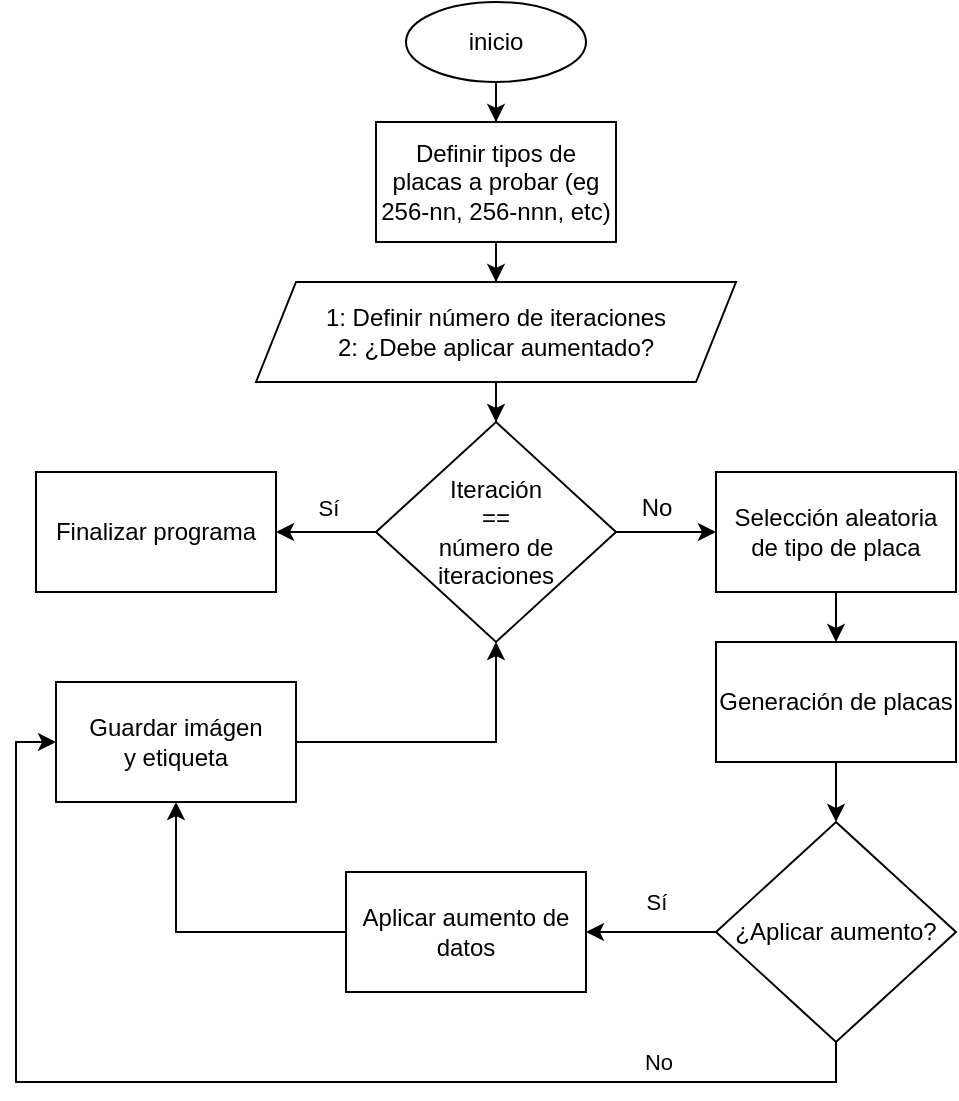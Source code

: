 <mxfile version="27.0.2">
  <diagram name="Page-1" id="9J4e4K6hWDlBCAgQdckX">
    <mxGraphModel dx="1019" dy="632" grid="1" gridSize="10" guides="1" tooltips="1" connect="1" arrows="1" fold="1" page="1" pageScale="1" pageWidth="850" pageHeight="1100" math="0" shadow="0">
      <root>
        <mxCell id="0" />
        <mxCell id="1" parent="0" />
        <mxCell id="CbLp9DnRkgPNGUZ_RYR3-16" style="edgeStyle=orthogonalEdgeStyle;rounded=0;orthogonalLoop=1;jettySize=auto;html=1;entryX=0;entryY=0.5;entryDx=0;entryDy=0;" edge="1" parent="1" source="CbLp9DnRkgPNGUZ_RYR3-1" target="CbLp9DnRkgPNGUZ_RYR3-7">
          <mxGeometry relative="1" as="geometry" />
        </mxCell>
        <mxCell id="CbLp9DnRkgPNGUZ_RYR3-23" style="edgeStyle=orthogonalEdgeStyle;rounded=0;orthogonalLoop=1;jettySize=auto;html=1;entryX=1;entryY=0.5;entryDx=0;entryDy=0;" edge="1" parent="1" source="CbLp9DnRkgPNGUZ_RYR3-1" target="CbLp9DnRkgPNGUZ_RYR3-22">
          <mxGeometry relative="1" as="geometry" />
        </mxCell>
        <mxCell id="CbLp9DnRkgPNGUZ_RYR3-24" value="Sí" style="edgeLabel;html=1;align=center;verticalAlign=middle;resizable=0;points=[];" vertex="1" connectable="0" parent="CbLp9DnRkgPNGUZ_RYR3-23">
          <mxGeometry x="-0.044" y="-2" relative="1" as="geometry">
            <mxPoint y="-10" as="offset" />
          </mxGeometry>
        </mxCell>
        <mxCell id="CbLp9DnRkgPNGUZ_RYR3-1" value="Iteración&lt;div&gt;&amp;nbsp;==&amp;nbsp;&lt;br&gt;número de iteraciones&lt;/div&gt;" style="rhombus;whiteSpace=wrap;html=1;" vertex="1" parent="1">
          <mxGeometry x="320" y="280" width="120" height="110" as="geometry" />
        </mxCell>
        <mxCell id="CbLp9DnRkgPNGUZ_RYR3-13" style="edgeStyle=orthogonalEdgeStyle;rounded=0;orthogonalLoop=1;jettySize=auto;html=1;entryX=0.5;entryY=0;entryDx=0;entryDy=0;" edge="1" parent="1" source="CbLp9DnRkgPNGUZ_RYR3-2" target="CbLp9DnRkgPNGUZ_RYR3-4">
          <mxGeometry relative="1" as="geometry" />
        </mxCell>
        <mxCell id="CbLp9DnRkgPNGUZ_RYR3-2" value="inicio" style="ellipse;whiteSpace=wrap;html=1;" vertex="1" parent="1">
          <mxGeometry x="335" y="70" width="90" height="40" as="geometry" />
        </mxCell>
        <mxCell id="CbLp9DnRkgPNGUZ_RYR3-11" style="edgeStyle=orthogonalEdgeStyle;rounded=0;orthogonalLoop=1;jettySize=auto;html=1;entryX=0.5;entryY=0;entryDx=0;entryDy=0;" edge="1" parent="1" source="CbLp9DnRkgPNGUZ_RYR3-3" target="CbLp9DnRkgPNGUZ_RYR3-1">
          <mxGeometry relative="1" as="geometry" />
        </mxCell>
        <mxCell id="CbLp9DnRkgPNGUZ_RYR3-3" value="1: Definir número de iteraciones&lt;div&gt;2: ¿Debe aplicar aumentado?&lt;/div&gt;" style="shape=parallelogram;perimeter=parallelogramPerimeter;whiteSpace=wrap;html=1;fixedSize=1;" vertex="1" parent="1">
          <mxGeometry x="260" y="210" width="240" height="50" as="geometry" />
        </mxCell>
        <mxCell id="CbLp9DnRkgPNGUZ_RYR3-12" style="edgeStyle=orthogonalEdgeStyle;rounded=0;orthogonalLoop=1;jettySize=auto;html=1;entryX=0.5;entryY=0;entryDx=0;entryDy=0;" edge="1" parent="1" source="CbLp9DnRkgPNGUZ_RYR3-4" target="CbLp9DnRkgPNGUZ_RYR3-3">
          <mxGeometry relative="1" as="geometry" />
        </mxCell>
        <mxCell id="CbLp9DnRkgPNGUZ_RYR3-4" value="Definir tipos de placas a probar (eg 256-nn, 256-nnn, etc)" style="rounded=0;whiteSpace=wrap;html=1;" vertex="1" parent="1">
          <mxGeometry x="320" y="130" width="120" height="60" as="geometry" />
        </mxCell>
        <mxCell id="CbLp9DnRkgPNGUZ_RYR3-10" style="edgeStyle=orthogonalEdgeStyle;rounded=0;orthogonalLoop=1;jettySize=auto;html=1;entryX=0.5;entryY=0;entryDx=0;entryDy=0;" edge="1" parent="1" source="CbLp9DnRkgPNGUZ_RYR3-7" target="CbLp9DnRkgPNGUZ_RYR3-8">
          <mxGeometry relative="1" as="geometry" />
        </mxCell>
        <mxCell id="CbLp9DnRkgPNGUZ_RYR3-7" value="Selección aleatoria de tipo de placa" style="rounded=0;whiteSpace=wrap;html=1;" vertex="1" parent="1">
          <mxGeometry x="490" y="305" width="120" height="60" as="geometry" />
        </mxCell>
        <mxCell id="CbLp9DnRkgPNGUZ_RYR3-26" style="edgeStyle=orthogonalEdgeStyle;rounded=0;orthogonalLoop=1;jettySize=auto;html=1;entryX=0.5;entryY=0;entryDx=0;entryDy=0;" edge="1" parent="1" source="CbLp9DnRkgPNGUZ_RYR3-8" target="CbLp9DnRkgPNGUZ_RYR3-25">
          <mxGeometry relative="1" as="geometry" />
        </mxCell>
        <mxCell id="CbLp9DnRkgPNGUZ_RYR3-8" value="Generación de placas" style="rounded=0;whiteSpace=wrap;html=1;" vertex="1" parent="1">
          <mxGeometry x="490" y="390" width="120" height="60" as="geometry" />
        </mxCell>
        <mxCell id="CbLp9DnRkgPNGUZ_RYR3-17" value="No" style="text;html=1;align=center;verticalAlign=middle;resizable=0;points=[];autosize=1;strokeColor=none;fillColor=none;" vertex="1" parent="1">
          <mxGeometry x="440" y="308" width="40" height="30" as="geometry" />
        </mxCell>
        <mxCell id="CbLp9DnRkgPNGUZ_RYR3-21" style="edgeStyle=orthogonalEdgeStyle;rounded=0;orthogonalLoop=1;jettySize=auto;html=1;entryX=0.5;entryY=1;entryDx=0;entryDy=0;" edge="1" parent="1" source="CbLp9DnRkgPNGUZ_RYR3-19" target="CbLp9DnRkgPNGUZ_RYR3-1">
          <mxGeometry relative="1" as="geometry">
            <mxPoint x="380.0" y="470" as="targetPoint" />
          </mxGeometry>
        </mxCell>
        <mxCell id="CbLp9DnRkgPNGUZ_RYR3-19" value="Guardar imágen&lt;div&gt;y etiqueta&lt;/div&gt;" style="rounded=0;whiteSpace=wrap;html=1;" vertex="1" parent="1">
          <mxGeometry x="160" y="410" width="120" height="60" as="geometry" />
        </mxCell>
        <mxCell id="CbLp9DnRkgPNGUZ_RYR3-22" value="Finalizar programa" style="rounded=0;whiteSpace=wrap;html=1;" vertex="1" parent="1">
          <mxGeometry x="150" y="305" width="120" height="60" as="geometry" />
        </mxCell>
        <mxCell id="CbLp9DnRkgPNGUZ_RYR3-28" style="edgeStyle=orthogonalEdgeStyle;rounded=0;orthogonalLoop=1;jettySize=auto;html=1;entryX=1;entryY=0.5;entryDx=0;entryDy=0;" edge="1" parent="1" source="CbLp9DnRkgPNGUZ_RYR3-25" target="CbLp9DnRkgPNGUZ_RYR3-27">
          <mxGeometry relative="1" as="geometry" />
        </mxCell>
        <mxCell id="CbLp9DnRkgPNGUZ_RYR3-30" value="Sí" style="edgeLabel;html=1;align=center;verticalAlign=middle;resizable=0;points=[];" vertex="1" connectable="0" parent="CbLp9DnRkgPNGUZ_RYR3-28">
          <mxGeometry x="-0.015" y="-2" relative="1" as="geometry">
            <mxPoint x="2" y="-13" as="offset" />
          </mxGeometry>
        </mxCell>
        <mxCell id="CbLp9DnRkgPNGUZ_RYR3-31" style="edgeStyle=orthogonalEdgeStyle;rounded=0;orthogonalLoop=1;jettySize=auto;html=1;entryX=0;entryY=0.5;entryDx=0;entryDy=0;exitX=0.5;exitY=1;exitDx=0;exitDy=0;" edge="1" parent="1" source="CbLp9DnRkgPNGUZ_RYR3-25" target="CbLp9DnRkgPNGUZ_RYR3-19">
          <mxGeometry relative="1" as="geometry">
            <mxPoint x="530" y="610" as="sourcePoint" />
            <mxPoint x="140.0" y="520" as="targetPoint" />
            <Array as="points">
              <mxPoint x="550" y="610" />
              <mxPoint x="140" y="610" />
              <mxPoint x="140" y="440" />
            </Array>
          </mxGeometry>
        </mxCell>
        <mxCell id="CbLp9DnRkgPNGUZ_RYR3-34" value="No" style="edgeLabel;html=1;align=center;verticalAlign=middle;resizable=0;points=[];" vertex="1" connectable="0" parent="CbLp9DnRkgPNGUZ_RYR3-31">
          <mxGeometry x="-0.664" y="-1" relative="1" as="geometry">
            <mxPoint x="-5" y="-9" as="offset" />
          </mxGeometry>
        </mxCell>
        <mxCell id="CbLp9DnRkgPNGUZ_RYR3-25" value="¿Aplicar aumento?" style="rhombus;whiteSpace=wrap;html=1;" vertex="1" parent="1">
          <mxGeometry x="490" y="480" width="120" height="110" as="geometry" />
        </mxCell>
        <mxCell id="CbLp9DnRkgPNGUZ_RYR3-29" style="edgeStyle=orthogonalEdgeStyle;rounded=0;orthogonalLoop=1;jettySize=auto;html=1;entryX=0.5;entryY=1;entryDx=0;entryDy=0;" edge="1" parent="1" source="CbLp9DnRkgPNGUZ_RYR3-27" target="CbLp9DnRkgPNGUZ_RYR3-19">
          <mxGeometry relative="1" as="geometry" />
        </mxCell>
        <mxCell id="CbLp9DnRkgPNGUZ_RYR3-27" value="Aplicar aumento de datos" style="rounded=0;whiteSpace=wrap;html=1;" vertex="1" parent="1">
          <mxGeometry x="305" y="505" width="120" height="60" as="geometry" />
        </mxCell>
      </root>
    </mxGraphModel>
  </diagram>
</mxfile>
